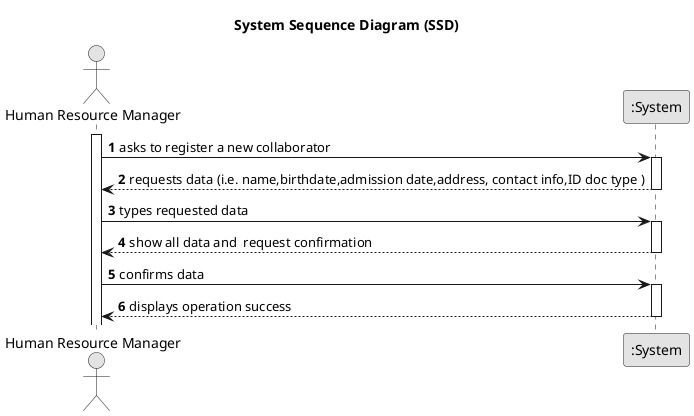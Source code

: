 @startuml
skinparam monochrome true
skinparam packageStyle rectangle
skinparam shadowing false

title System Sequence Diagram (SSD)

autonumber

actor "Human Resource Manager" as Employee
participant ":System" as System

activate Employee

    Employee -> System : asks to register a new collaborator
    activate System

        System --> Employee : requests data (i.e. name,birthdate,admission date,address, contact info,ID doc type )
    deactivate System

    Employee -> System : types requested data
    activate System

        System --> Employee : show all data and  request confirmation
    deactivate System



    Employee -> System : confirms data
    activate System

        System --> Employee : displays operation success
    deactivate System

@enduml